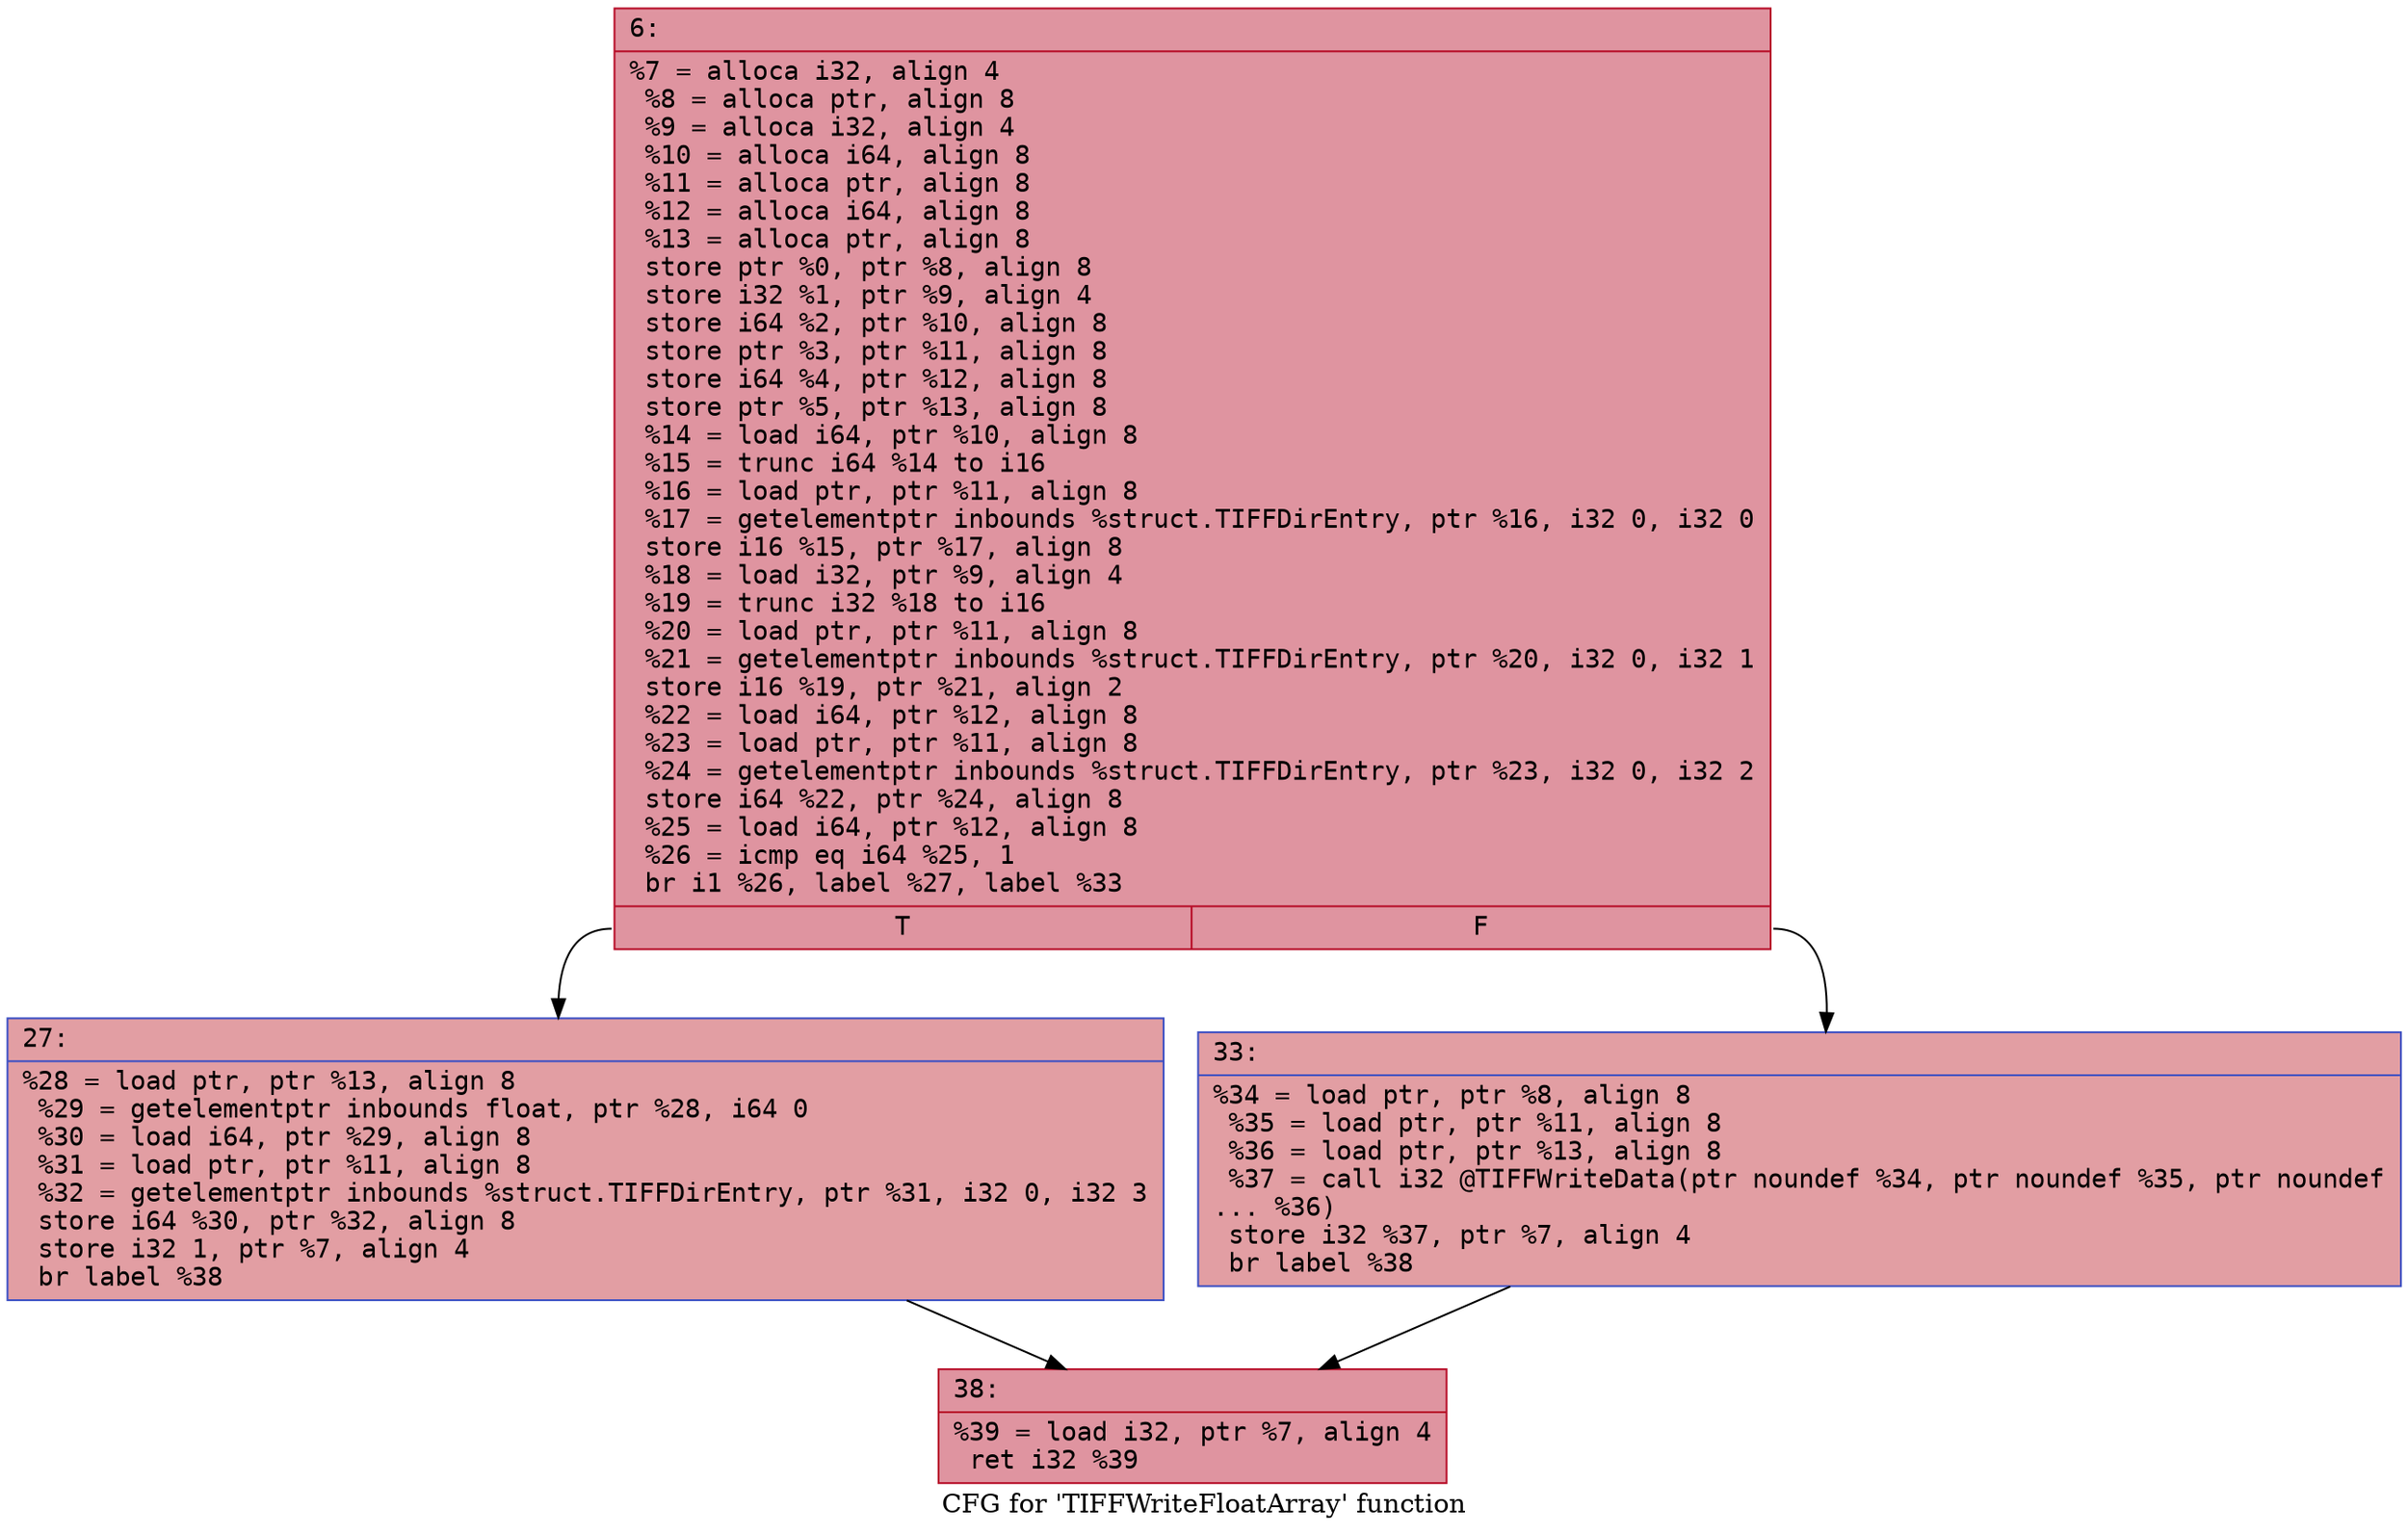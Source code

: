 digraph "CFG for 'TIFFWriteFloatArray' function" {
	label="CFG for 'TIFFWriteFloatArray' function";

	Node0x600002e5ad00 [shape=record,color="#b70d28ff", style=filled, fillcolor="#b70d2870" fontname="Courier",label="{6:\l|  %7 = alloca i32, align 4\l  %8 = alloca ptr, align 8\l  %9 = alloca i32, align 4\l  %10 = alloca i64, align 8\l  %11 = alloca ptr, align 8\l  %12 = alloca i64, align 8\l  %13 = alloca ptr, align 8\l  store ptr %0, ptr %8, align 8\l  store i32 %1, ptr %9, align 4\l  store i64 %2, ptr %10, align 8\l  store ptr %3, ptr %11, align 8\l  store i64 %4, ptr %12, align 8\l  store ptr %5, ptr %13, align 8\l  %14 = load i64, ptr %10, align 8\l  %15 = trunc i64 %14 to i16\l  %16 = load ptr, ptr %11, align 8\l  %17 = getelementptr inbounds %struct.TIFFDirEntry, ptr %16, i32 0, i32 0\l  store i16 %15, ptr %17, align 8\l  %18 = load i32, ptr %9, align 4\l  %19 = trunc i32 %18 to i16\l  %20 = load ptr, ptr %11, align 8\l  %21 = getelementptr inbounds %struct.TIFFDirEntry, ptr %20, i32 0, i32 1\l  store i16 %19, ptr %21, align 2\l  %22 = load i64, ptr %12, align 8\l  %23 = load ptr, ptr %11, align 8\l  %24 = getelementptr inbounds %struct.TIFFDirEntry, ptr %23, i32 0, i32 2\l  store i64 %22, ptr %24, align 8\l  %25 = load i64, ptr %12, align 8\l  %26 = icmp eq i64 %25, 1\l  br i1 %26, label %27, label %33\l|{<s0>T|<s1>F}}"];
	Node0x600002e5ad00:s0 -> Node0x600002e5ad50[tooltip="6 -> 27\nProbability 50.00%" ];
	Node0x600002e5ad00:s1 -> Node0x600002e5ada0[tooltip="6 -> 33\nProbability 50.00%" ];
	Node0x600002e5ad50 [shape=record,color="#3d50c3ff", style=filled, fillcolor="#be242e70" fontname="Courier",label="{27:\l|  %28 = load ptr, ptr %13, align 8\l  %29 = getelementptr inbounds float, ptr %28, i64 0\l  %30 = load i64, ptr %29, align 8\l  %31 = load ptr, ptr %11, align 8\l  %32 = getelementptr inbounds %struct.TIFFDirEntry, ptr %31, i32 0, i32 3\l  store i64 %30, ptr %32, align 8\l  store i32 1, ptr %7, align 4\l  br label %38\l}"];
	Node0x600002e5ad50 -> Node0x600002e5adf0[tooltip="27 -> 38\nProbability 100.00%" ];
	Node0x600002e5ada0 [shape=record,color="#3d50c3ff", style=filled, fillcolor="#be242e70" fontname="Courier",label="{33:\l|  %34 = load ptr, ptr %8, align 8\l  %35 = load ptr, ptr %11, align 8\l  %36 = load ptr, ptr %13, align 8\l  %37 = call i32 @TIFFWriteData(ptr noundef %34, ptr noundef %35, ptr noundef\l... %36)\l  store i32 %37, ptr %7, align 4\l  br label %38\l}"];
	Node0x600002e5ada0 -> Node0x600002e5adf0[tooltip="33 -> 38\nProbability 100.00%" ];
	Node0x600002e5adf0 [shape=record,color="#b70d28ff", style=filled, fillcolor="#b70d2870" fontname="Courier",label="{38:\l|  %39 = load i32, ptr %7, align 4\l  ret i32 %39\l}"];
}
